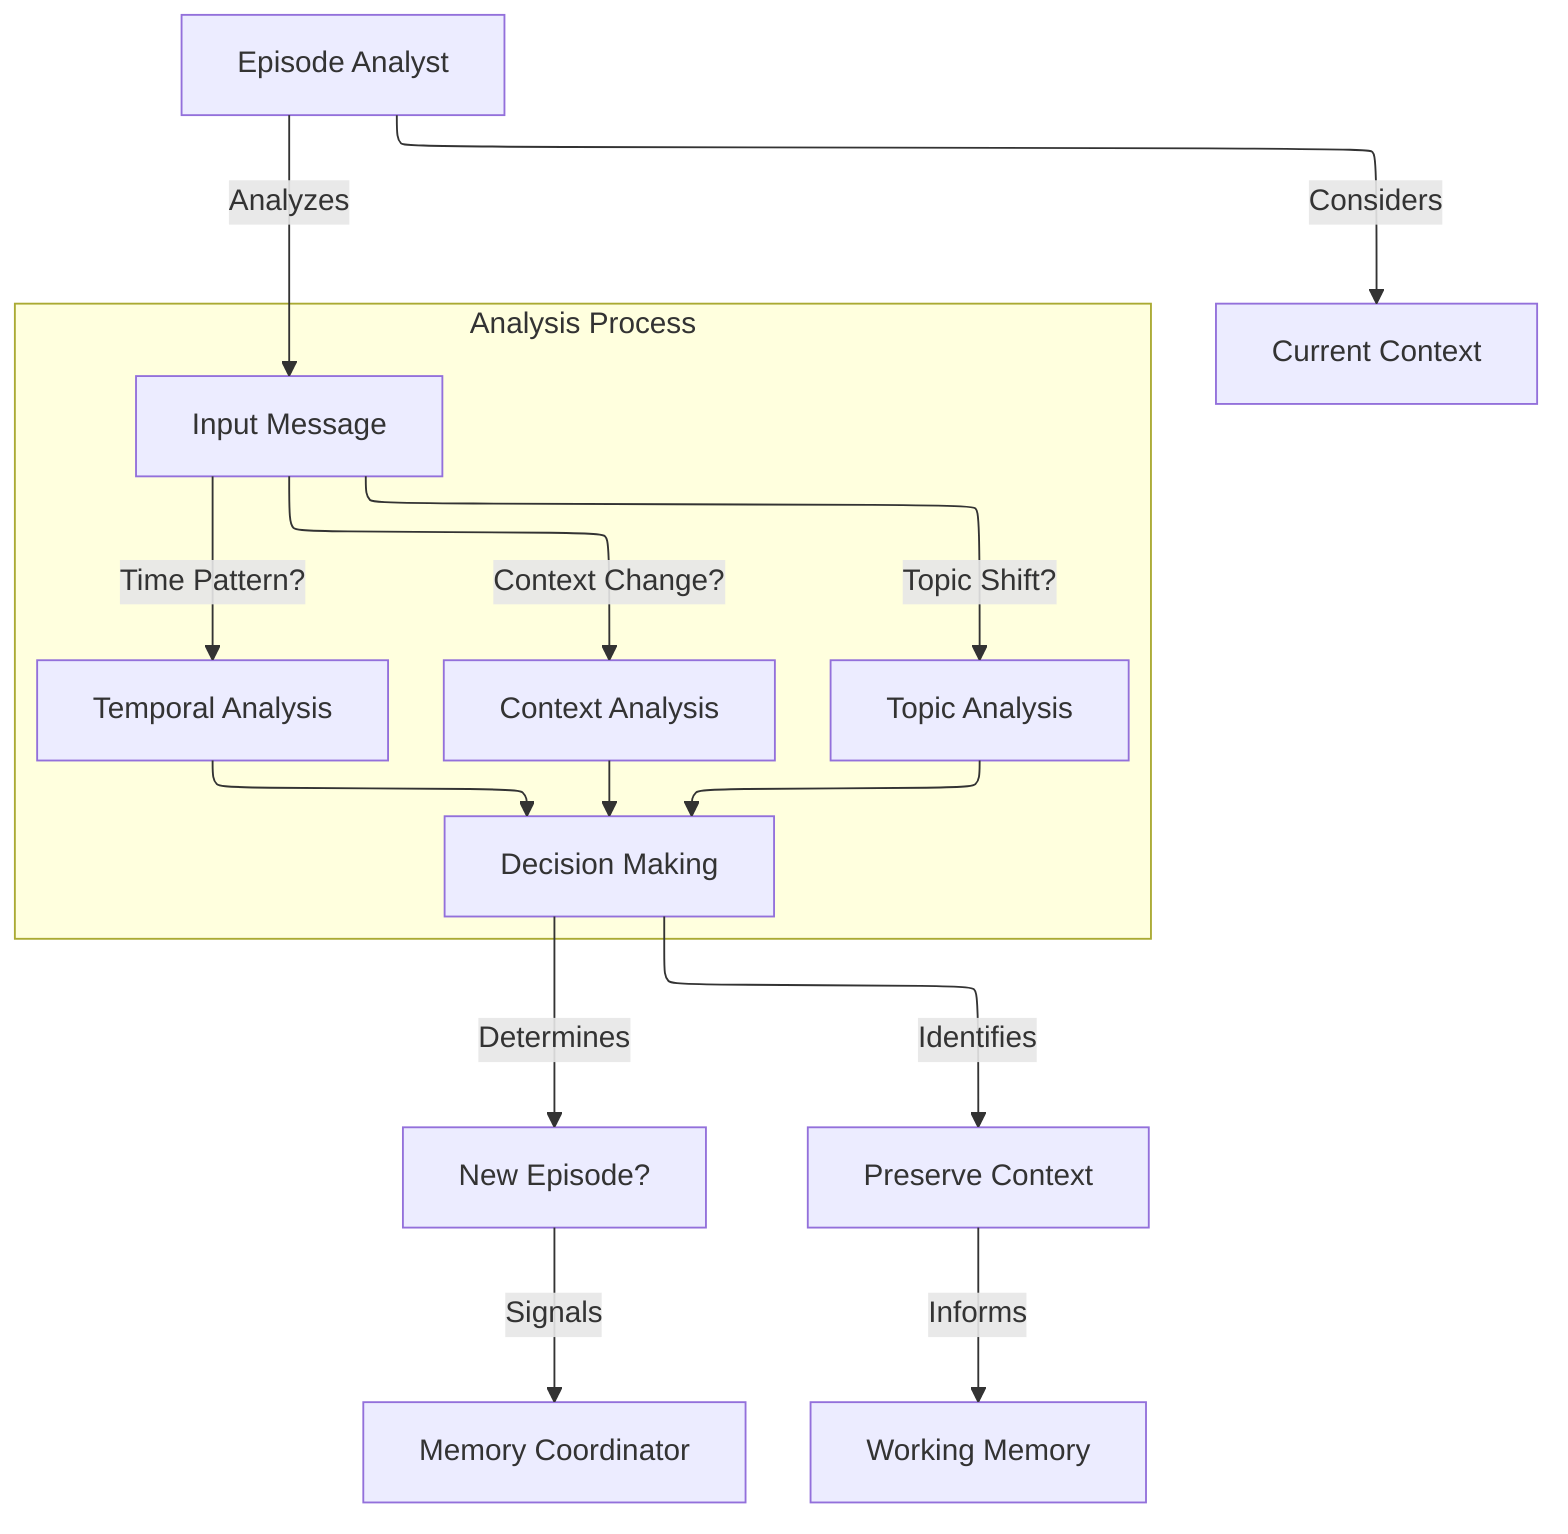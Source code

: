 ---
config:
  layout: elk
---
flowchart TD
 subgraph subGraph0["Analysis Process"]
        TS["Topic Analysis"]
        I["Input Message"]
        CC["Context Analysis"]
        TP["Temporal Analysis"]
        D["Decision Making"]
  end
    EA["Episode Analyst"] -- Analyzes --> I
    EA -- Considers --> C["Current Context"]
    I -- Topic Shift? --> TS
    I -- Context Change? --> CC
    I -- Time Pattern? --> TP
    TS --> D
    CC --> D
    TP --> D
    D -- Determines --> NE["New Episode?"]
    D -- Identifies --> PC["Preserve Context"]
    NE -- Signals --> MC["Memory Coordinator"]
    PC -- Informs --> WM["Working Memory"]